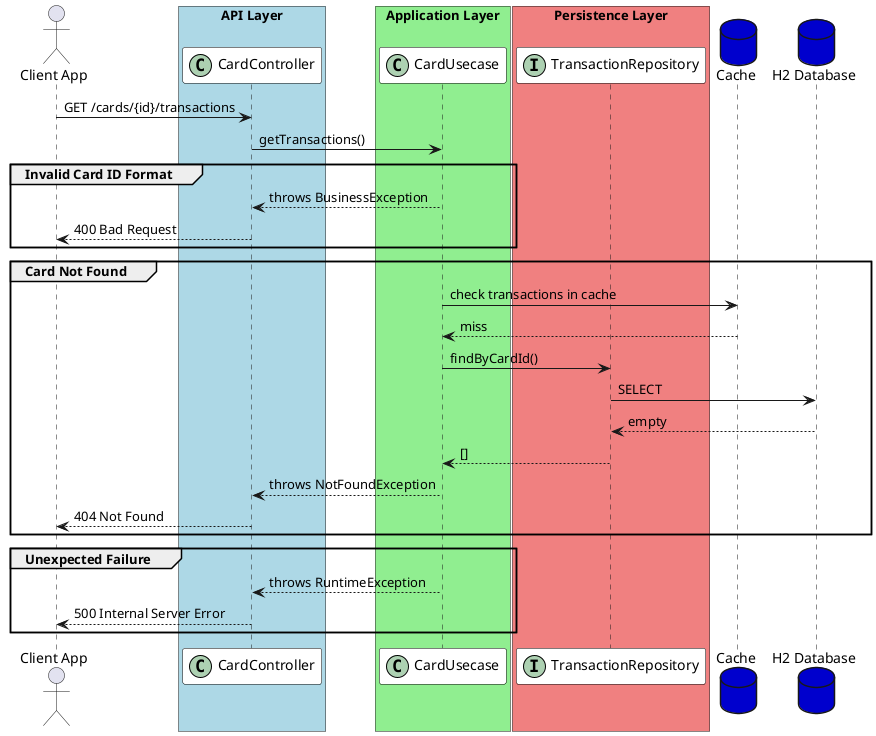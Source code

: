 @startuml
skinparam sequenceParticipantBorderColor Black
skinparam sequenceParticipantBackgroundColor #FFFFFF

actor user as "Client App"

box "API Layer" #LightBlue
participant "CardController" as controller <<(C,#ADD1B2)>>
end box

box "Application Layer" #LightGreen
participant "CardUsecase" as usecase <<(C,#ADD1B2)>>
end box

box "Persistence Layer" #LightCoral
participant "TransactionRepository" as txRepo <<(I,#ADD1B2)>>
end box

database "Cache" as cache #MediumBlue
database "H2 Database" as db #MediumBlue

user -> controller : GET /cards/{id}/transactions
controller -> usecase : getTransactions()

group Invalid Card ID Format
  usecase --> controller : throws BusinessException
  controller --> user : 400 Bad Request
end

group Card Not Found
    usecase -> cache : check transactions in cache
    cache --> usecase : miss
    usecase -> txRepo : findByCardId()
    txRepo -> db : SELECT
    db --> txRepo : empty
    txRepo --> usecase : []
    usecase --> controller : throws NotFoundException
    controller --> user : 404 Not Found
end

group Unexpected Failure
  usecase --> controller : throws RuntimeException
  controller --> user : 500 Internal Server Error
end
@enduml